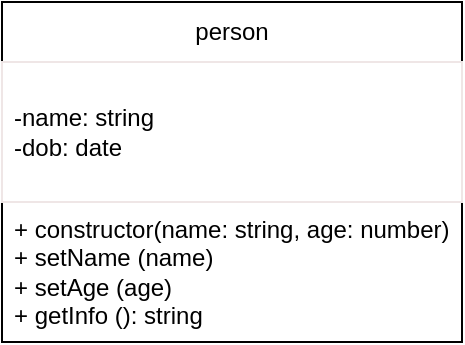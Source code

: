 <mxfile>
    <diagram id="E7B4mwwQxqins3IAnNbB" name="Page-1">
        <mxGraphModel dx="546" dy="475" grid="1" gridSize="10" guides="1" tooltips="1" connect="1" arrows="1" fold="1" page="1" pageScale="1" pageWidth="850" pageHeight="1100" math="0" shadow="0">
            <root>
                <mxCell id="0"/>
                <mxCell id="1" parent="0"/>
                <mxCell id="2" value="person" style="swimlane;fontStyle=0;childLayout=stackLayout;horizontal=1;startSize=30;horizontalStack=0;resizeParent=1;resizeParentMax=0;resizeLast=0;collapsible=1;marginBottom=0;whiteSpace=wrap;html=1;" vertex="1" parent="1">
                    <mxGeometry x="210" y="190" width="230" height="170" as="geometry"/>
                </mxCell>
                <mxCell id="3" value="-name: string&lt;br&gt;-dob: date" style="text;align=left;verticalAlign=middle;spacingLeft=4;spacingRight=4;overflow=hidden;points=[[0,0.5],[1,0.5]];portConstraint=eastwest;rotatable=0;whiteSpace=wrap;html=1;shadow=0;rounded=0;strokeColor=#efe6e6;" vertex="1" parent="2">
                    <mxGeometry y="30" width="230" height="70" as="geometry"/>
                </mxCell>
                <mxCell id="4" value="+ constructor(name: string, age: number)&lt;br&gt;+ setName (name)&lt;br&gt;+ setAge (age)&lt;br&gt;+ getInfo (): string" style="text;strokeColor=none;fillColor=none;align=left;verticalAlign=middle;spacingLeft=4;spacingRight=4;overflow=hidden;points=[[0,0.5],[1,0.5]];portConstraint=eastwest;rotatable=0;whiteSpace=wrap;html=1;" vertex="1" parent="2">
                    <mxGeometry y="100" width="230" height="70" as="geometry"/>
                </mxCell>
            </root>
        </mxGraphModel>
    </diagram>
</mxfile>